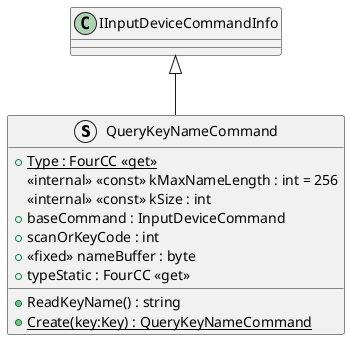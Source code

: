 @startuml
struct QueryKeyNameCommand {
    + {static} Type : FourCC <<get>>
    <<internal>> <<const>> kMaxNameLength : int = 256
    <<internal>> <<const>> kSize : int
    + baseCommand : InputDeviceCommand
    + scanOrKeyCode : int
    + <<fixed>> nameBuffer : byte
    + ReadKeyName() : string
    + typeStatic : FourCC <<get>>
    + {static} Create(key:Key) : QueryKeyNameCommand
}
IInputDeviceCommandInfo <|-- QueryKeyNameCommand
@enduml
